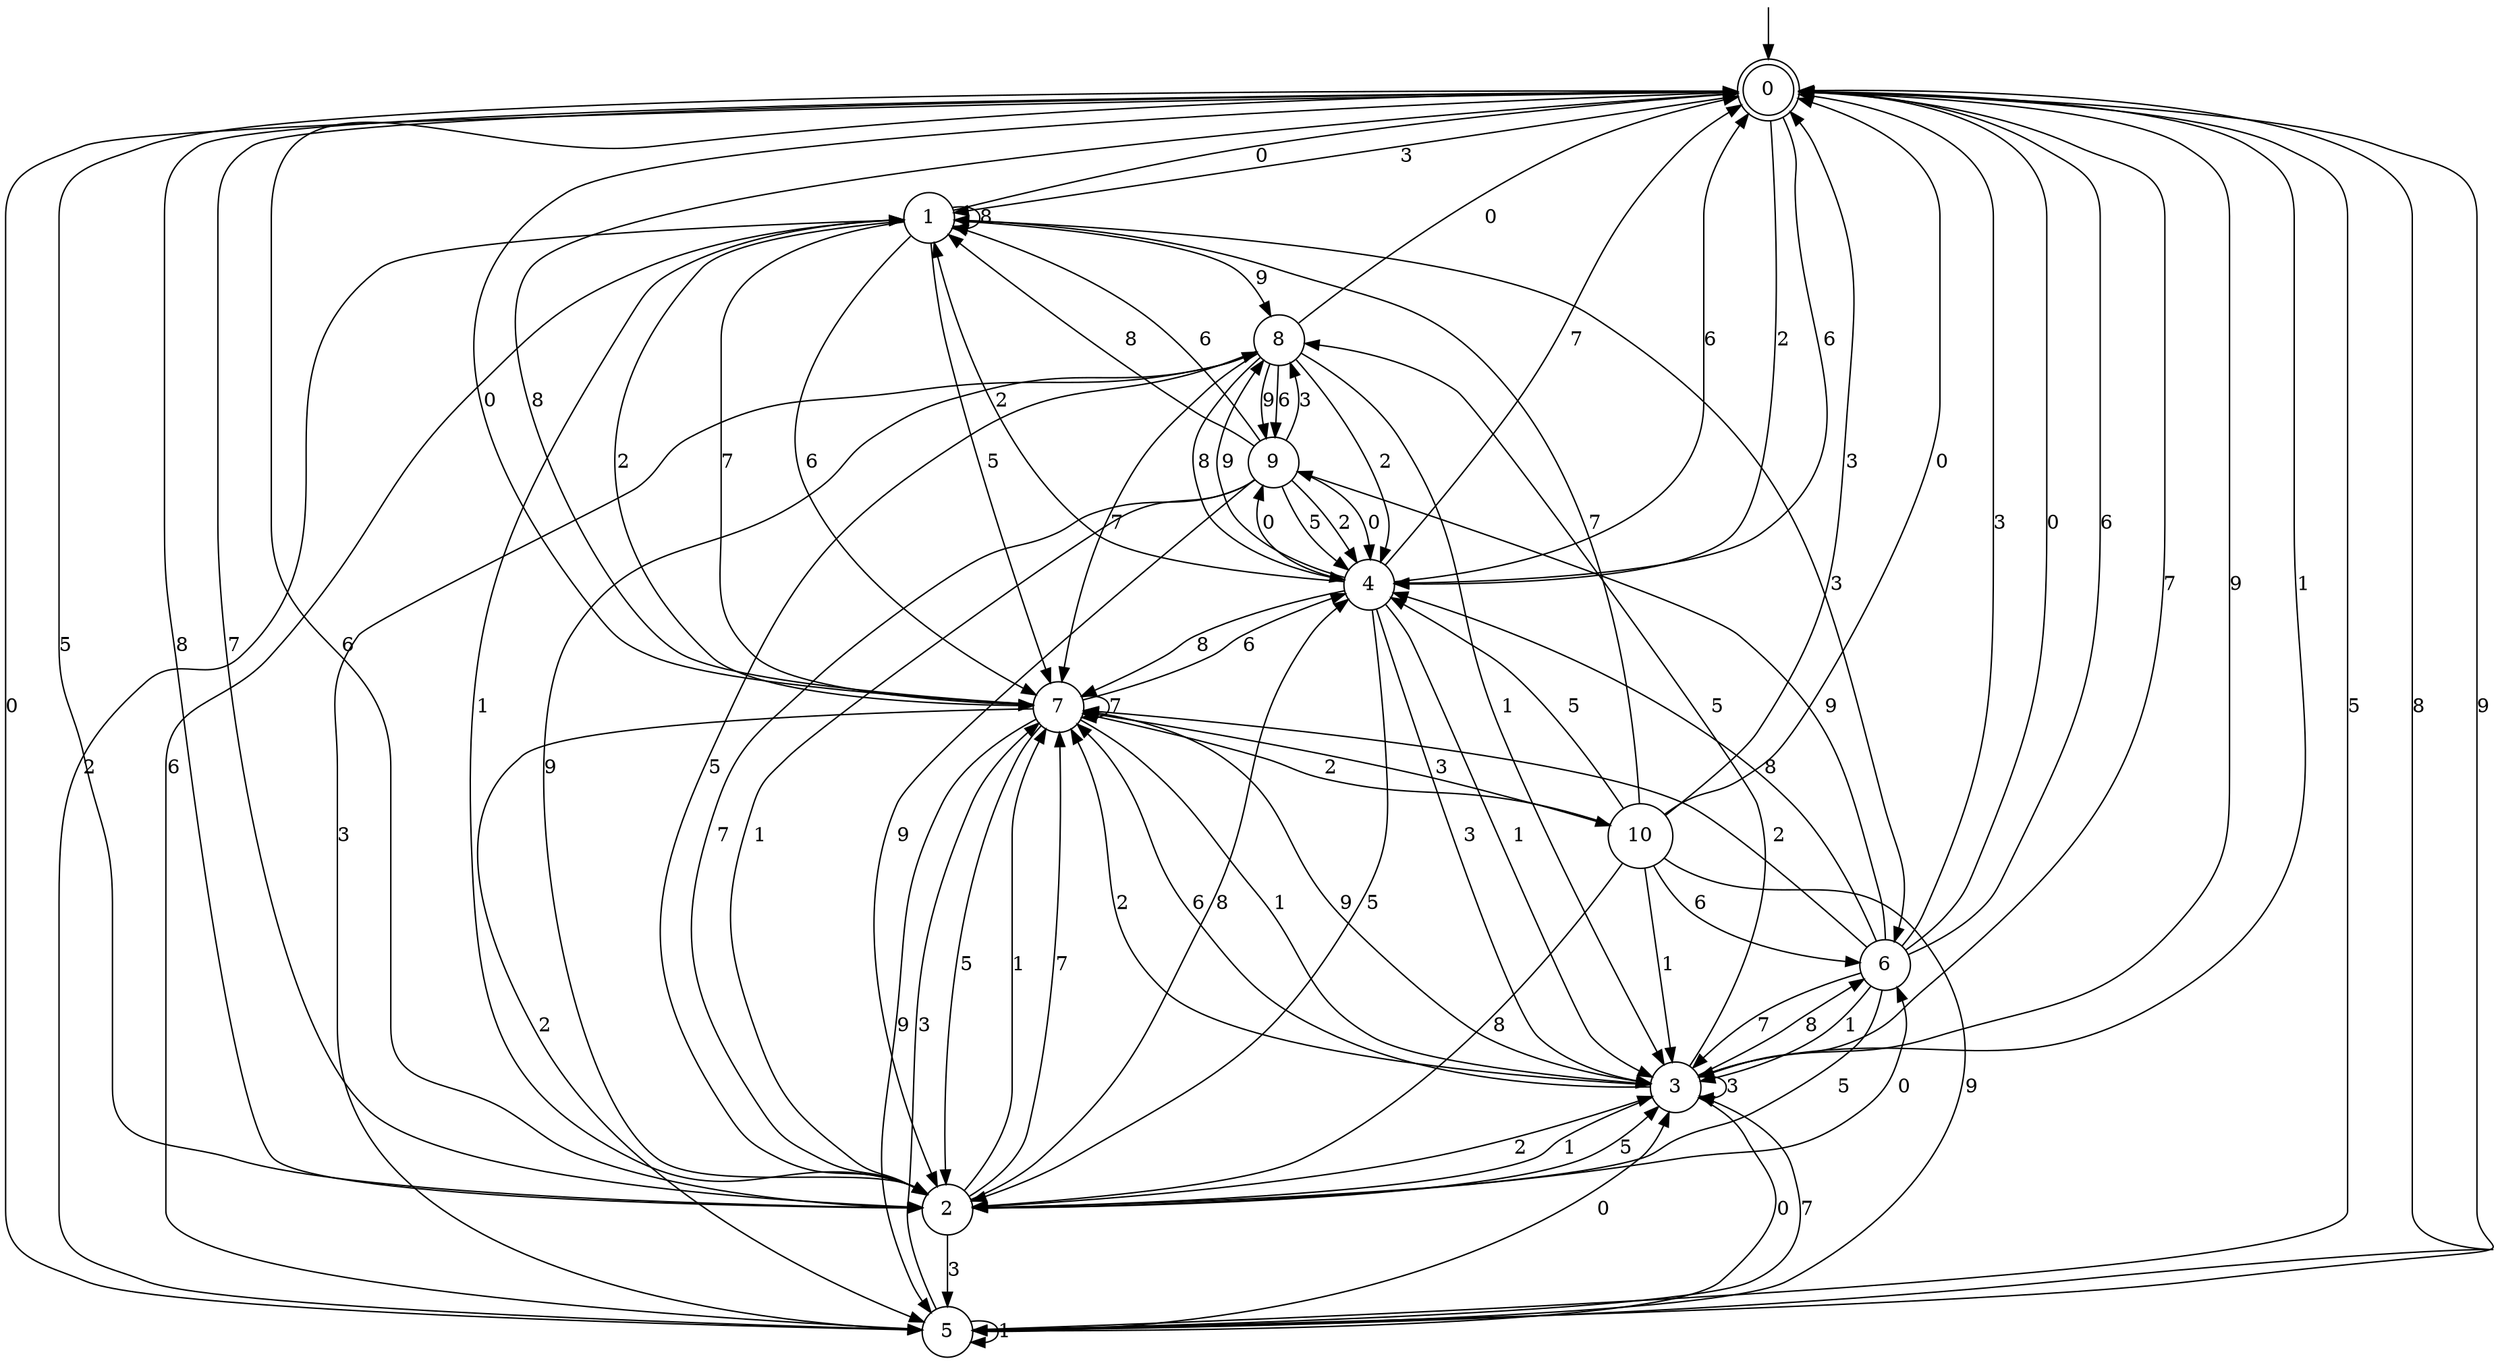 digraph g {

	s0 [shape="doublecircle" label="0"];
	s1 [shape="circle" label="1"];
	s2 [shape="circle" label="2"];
	s3 [shape="circle" label="3"];
	s4 [shape="circle" label="4"];
	s5 [shape="circle" label="5"];
	s6 [shape="circle" label="6"];
	s7 [shape="circle" label="7"];
	s8 [shape="circle" label="8"];
	s9 [shape="circle" label="9"];
	s10 [shape="circle" label="10"];
	s0 -> s1 [label="3"];
	s0 -> s2 [label="5"];
	s0 -> s2 [label="8"];
	s0 -> s3 [label="1"];
	s0 -> s3 [label="9"];
	s0 -> s4 [label="2"];
	s0 -> s2 [label="7"];
	s0 -> s5 [label="0"];
	s0 -> s4 [label="6"];
	s1 -> s6 [label="3"];
	s1 -> s7 [label="5"];
	s1 -> s1 [label="8"];
	s1 -> s2 [label="1"];
	s1 -> s8 [label="9"];
	s1 -> s7 [label="2"];
	s1 -> s7 [label="7"];
	s1 -> s0 [label="0"];
	s1 -> s7 [label="6"];
	s2 -> s5 [label="3"];
	s2 -> s3 [label="5"];
	s2 -> s4 [label="8"];
	s2 -> s7 [label="1"];
	s2 -> s8 [label="9"];
	s2 -> s3 [label="2"];
	s2 -> s7 [label="7"];
	s2 -> s6 [label="0"];
	s2 -> s0 [label="6"];
	s3 -> s3 [label="3"];
	s3 -> s8 [label="5"];
	s3 -> s6 [label="8"];
	s3 -> s2 [label="1"];
	s3 -> s7 [label="9"];
	s3 -> s7 [label="2"];
	s3 -> s0 [label="7"];
	s3 -> s5 [label="0"];
	s3 -> s7 [label="6"];
	s4 -> s3 [label="3"];
	s4 -> s2 [label="5"];
	s4 -> s7 [label="8"];
	s4 -> s3 [label="1"];
	s4 -> s8 [label="9"];
	s4 -> s1 [label="2"];
	s4 -> s0 [label="7"];
	s4 -> s9 [label="0"];
	s4 -> s0 [label="6"];
	s5 -> s7 [label="3"];
	s5 -> s0 [label="5"];
	s5 -> s0 [label="8"];
	s5 -> s5 [label="1"];
	s5 -> s0 [label="9"];
	s5 -> s1 [label="2"];
	s5 -> s3 [label="7"];
	s5 -> s3 [label="0"];
	s5 -> s1 [label="6"];
	s6 -> s0 [label="3"];
	s6 -> s2 [label="5"];
	s6 -> s4 [label="8"];
	s6 -> s3 [label="1"];
	s6 -> s9 [label="9"];
	s6 -> s7 [label="2"];
	s6 -> s3 [label="7"];
	s6 -> s0 [label="0"];
	s6 -> s0 [label="6"];
	s7 -> s10 [label="3"];
	s7 -> s2 [label="5"];
	s7 -> s0 [label="8"];
	s7 -> s3 [label="1"];
	s7 -> s5 [label="9"];
	s7 -> s5 [label="2"];
	s7 -> s7 [label="7"];
	s7 -> s0 [label="0"];
	s7 -> s4 [label="6"];
	s8 -> s5 [label="3"];
	s8 -> s2 [label="5"];
	s8 -> s4 [label="8"];
	s8 -> s3 [label="1"];
	s8 -> s9 [label="9"];
	s8 -> s4 [label="2"];
	s8 -> s7 [label="7"];
	s8 -> s0 [label="0"];
	s8 -> s9 [label="6"];
	s9 -> s8 [label="3"];
	s9 -> s4 [label="5"];
	s9 -> s1 [label="8"];
	s9 -> s2 [label="1"];
	s9 -> s2 [label="9"];
	s9 -> s4 [label="2"];
	s9 -> s2 [label="7"];
	s9 -> s4 [label="0"];
	s9 -> s1 [label="6"];
	s10 -> s0 [label="3"];
	s10 -> s4 [label="5"];
	s10 -> s2 [label="8"];
	s10 -> s3 [label="1"];
	s10 -> s5 [label="9"];
	s10 -> s7 [label="2"];
	s10 -> s1 [label="7"];
	s10 -> s0 [label="0"];
	s10 -> s6 [label="6"];

__start0 [label="" shape="none" width="0" height="0"];
__start0 -> s0;

}
